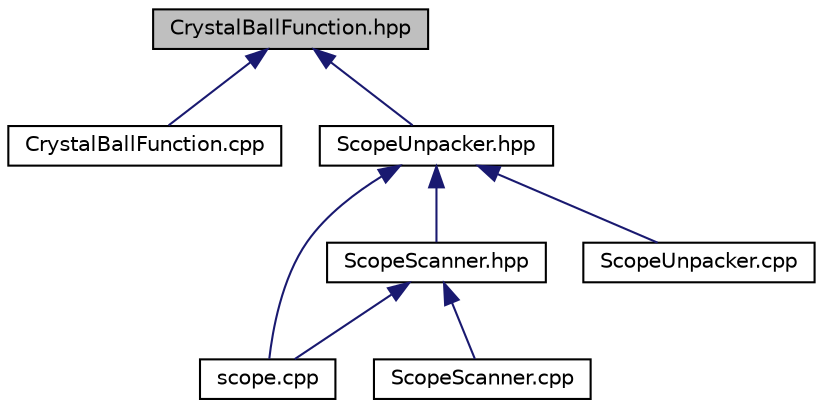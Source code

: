 digraph "CrystalBallFunction.hpp"
{
  edge [fontname="Helvetica",fontsize="10",labelfontname="Helvetica",labelfontsize="10"];
  node [fontname="Helvetica",fontsize="10",shape=record];
  Node1 [label="CrystalBallFunction.hpp",height=0.2,width=0.4,color="black", fillcolor="grey75", style="filled", fontcolor="black"];
  Node1 -> Node2 [dir="back",color="midnightblue",fontsize="10",style="solid",fontname="Helvetica"];
  Node2 [label="CrystalBallFunction.cpp",height=0.2,width=0.4,color="black", fillcolor="white", style="filled",URL="$d0/d7e/_crystal_ball_function_8cpp.html"];
  Node1 -> Node3 [dir="back",color="midnightblue",fontsize="10",style="solid",fontname="Helvetica"];
  Node3 [label="ScopeUnpacker.hpp",height=0.2,width=0.4,color="black", fillcolor="white", style="filled",URL="$d5/d77/_scope_unpacker_8hpp.html"];
  Node3 -> Node4 [dir="back",color="midnightblue",fontsize="10",style="solid",fontname="Helvetica"];
  Node4 [label="ScopeScanner.hpp",height=0.2,width=0.4,color="black", fillcolor="white", style="filled",URL="$d0/da9/_scope_scanner_8hpp.html"];
  Node4 -> Node5 [dir="back",color="midnightblue",fontsize="10",style="solid",fontname="Helvetica"];
  Node5 [label="scope.cpp",height=0.2,width=0.4,color="black", fillcolor="white", style="filled",URL="$d8/dd1/scope_8cpp.html"];
  Node4 -> Node6 [dir="back",color="midnightblue",fontsize="10",style="solid",fontname="Helvetica"];
  Node6 [label="ScopeScanner.cpp",height=0.2,width=0.4,color="black", fillcolor="white", style="filled",URL="$d9/d1d/_scope_scanner_8cpp.html"];
  Node3 -> Node5 [dir="back",color="midnightblue",fontsize="10",style="solid",fontname="Helvetica"];
  Node3 -> Node7 [dir="back",color="midnightblue",fontsize="10",style="solid",fontname="Helvetica"];
  Node7 [label="ScopeUnpacker.cpp",height=0.2,width=0.4,color="black", fillcolor="white", style="filled",URL="$df/dc3/_scope_unpacker_8cpp.html",tooltip="Unpacker class for scope program. "];
}
